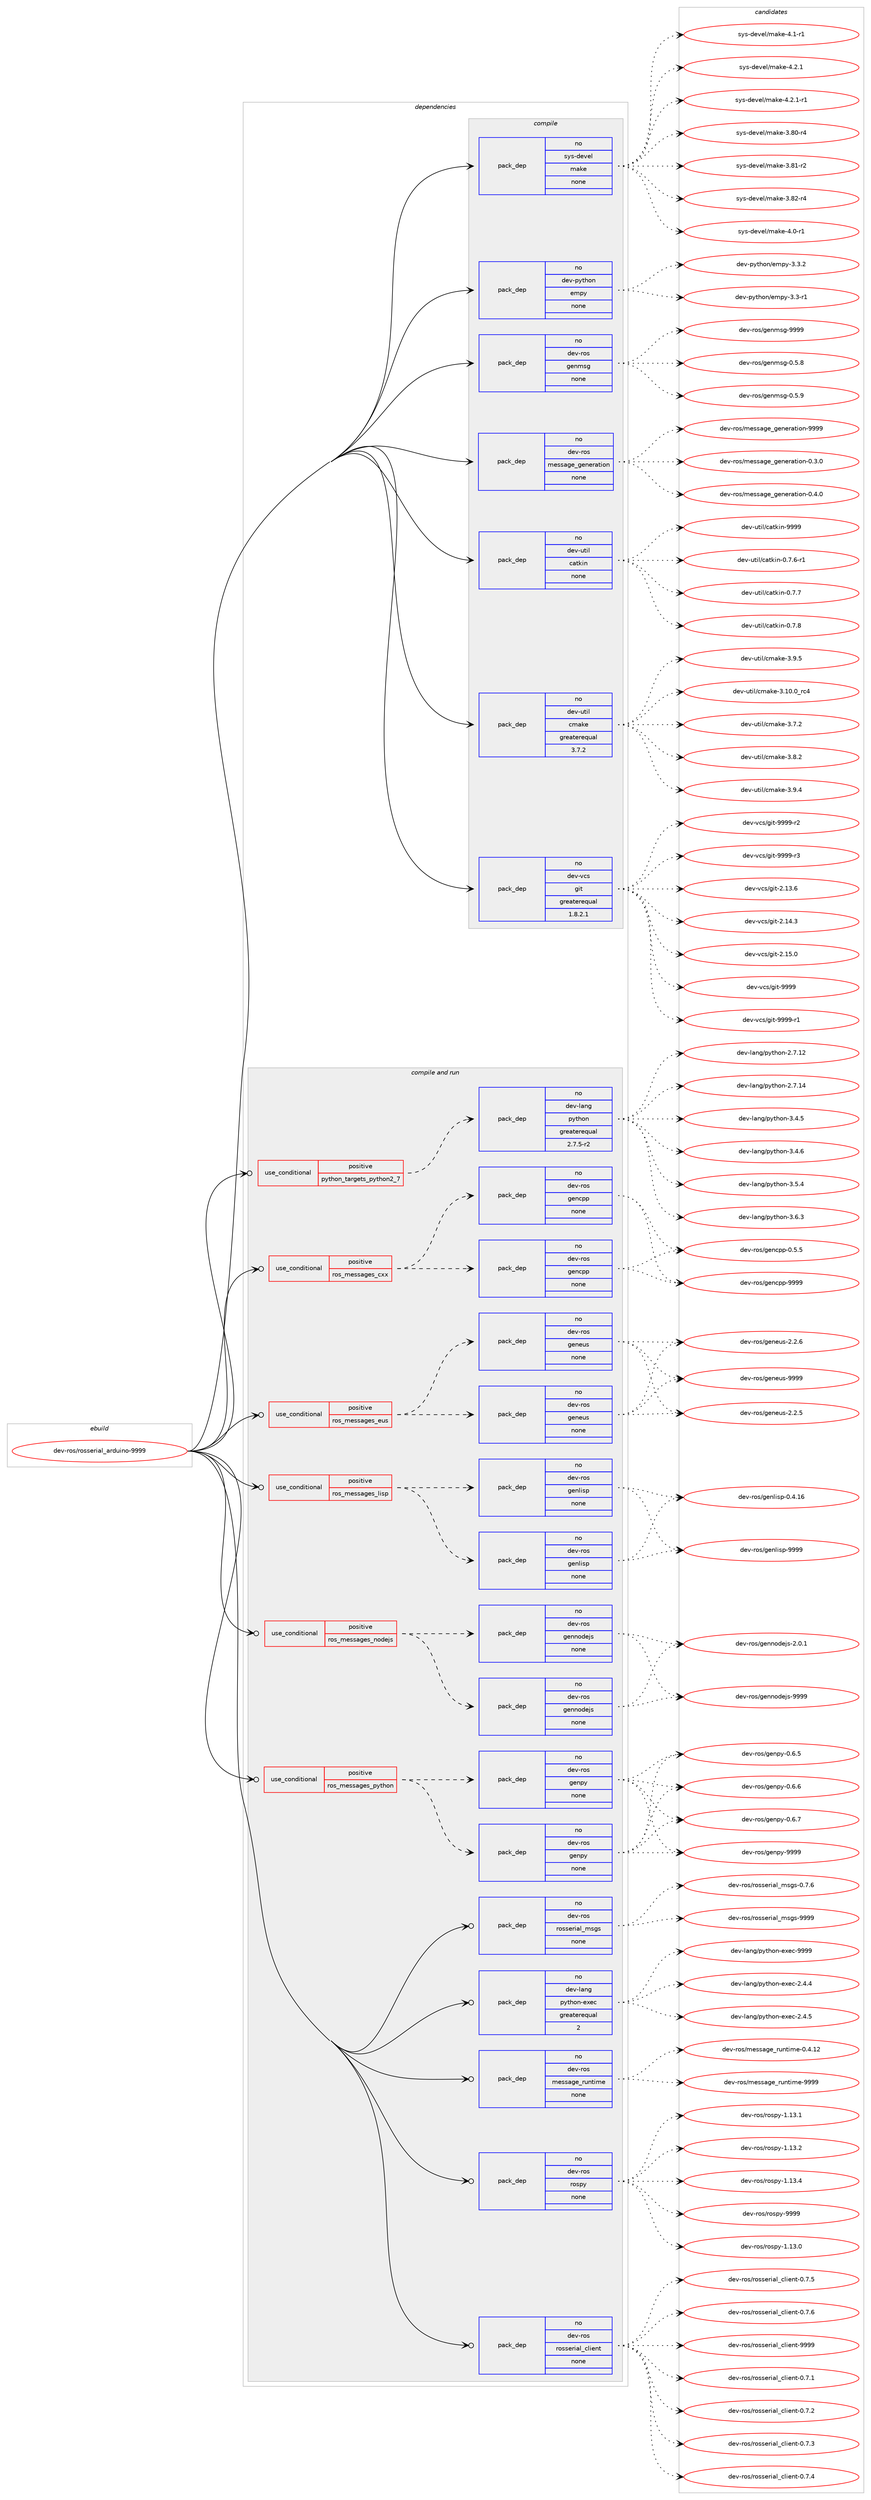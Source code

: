 digraph prolog {

# *************
# Graph options
# *************

newrank=true;
concentrate=true;
compound=true;
graph [rankdir=LR,fontname=Helvetica,fontsize=10,ranksep=1.5];#, ranksep=2.5, nodesep=0.2];
edge  [arrowhead=vee];
node  [fontname=Helvetica,fontsize=10];

# **********
# The ebuild
# **********

subgraph cluster_leftcol {
color=gray;
rank=same;
label=<<i>ebuild</i>>;
id [label="dev-ros/rosserial_arduino-9999", color=red, width=4, href="../dev-ros/rosserial_arduino-9999.svg"];
}

# ****************
# The dependencies
# ****************

subgraph cluster_midcol {
color=gray;
label=<<i>dependencies</i>>;
subgraph cluster_compile {
fillcolor="#eeeeee";
style=filled;
label=<<i>compile</i>>;
subgraph pack160225 {
dependency211068 [label=<<TABLE BORDER="0" CELLBORDER="1" CELLSPACING="0" CELLPADDING="4" WIDTH="220"><TR><TD ROWSPAN="6" CELLPADDING="30">pack_dep</TD></TR><TR><TD WIDTH="110">no</TD></TR><TR><TD>dev-python</TD></TR><TR><TD>empy</TD></TR><TR><TD>none</TD></TR><TR><TD></TD></TR></TABLE>>, shape=none, color=blue];
}
id:e -> dependency211068:w [weight=20,style="solid",arrowhead="vee"];
subgraph pack160226 {
dependency211069 [label=<<TABLE BORDER="0" CELLBORDER="1" CELLSPACING="0" CELLPADDING="4" WIDTH="220"><TR><TD ROWSPAN="6" CELLPADDING="30">pack_dep</TD></TR><TR><TD WIDTH="110">no</TD></TR><TR><TD>dev-ros</TD></TR><TR><TD>genmsg</TD></TR><TR><TD>none</TD></TR><TR><TD></TD></TR></TABLE>>, shape=none, color=blue];
}
id:e -> dependency211069:w [weight=20,style="solid",arrowhead="vee"];
subgraph pack160227 {
dependency211070 [label=<<TABLE BORDER="0" CELLBORDER="1" CELLSPACING="0" CELLPADDING="4" WIDTH="220"><TR><TD ROWSPAN="6" CELLPADDING="30">pack_dep</TD></TR><TR><TD WIDTH="110">no</TD></TR><TR><TD>dev-ros</TD></TR><TR><TD>message_generation</TD></TR><TR><TD>none</TD></TR><TR><TD></TD></TR></TABLE>>, shape=none, color=blue];
}
id:e -> dependency211070:w [weight=20,style="solid",arrowhead="vee"];
subgraph pack160228 {
dependency211071 [label=<<TABLE BORDER="0" CELLBORDER="1" CELLSPACING="0" CELLPADDING="4" WIDTH="220"><TR><TD ROWSPAN="6" CELLPADDING="30">pack_dep</TD></TR><TR><TD WIDTH="110">no</TD></TR><TR><TD>dev-util</TD></TR><TR><TD>catkin</TD></TR><TR><TD>none</TD></TR><TR><TD></TD></TR></TABLE>>, shape=none, color=blue];
}
id:e -> dependency211071:w [weight=20,style="solid",arrowhead="vee"];
subgraph pack160229 {
dependency211072 [label=<<TABLE BORDER="0" CELLBORDER="1" CELLSPACING="0" CELLPADDING="4" WIDTH="220"><TR><TD ROWSPAN="6" CELLPADDING="30">pack_dep</TD></TR><TR><TD WIDTH="110">no</TD></TR><TR><TD>dev-util</TD></TR><TR><TD>cmake</TD></TR><TR><TD>greaterequal</TD></TR><TR><TD>3.7.2</TD></TR></TABLE>>, shape=none, color=blue];
}
id:e -> dependency211072:w [weight=20,style="solid",arrowhead="vee"];
subgraph pack160230 {
dependency211073 [label=<<TABLE BORDER="0" CELLBORDER="1" CELLSPACING="0" CELLPADDING="4" WIDTH="220"><TR><TD ROWSPAN="6" CELLPADDING="30">pack_dep</TD></TR><TR><TD WIDTH="110">no</TD></TR><TR><TD>dev-vcs</TD></TR><TR><TD>git</TD></TR><TR><TD>greaterequal</TD></TR><TR><TD>1.8.2.1</TD></TR></TABLE>>, shape=none, color=blue];
}
id:e -> dependency211073:w [weight=20,style="solid",arrowhead="vee"];
subgraph pack160231 {
dependency211074 [label=<<TABLE BORDER="0" CELLBORDER="1" CELLSPACING="0" CELLPADDING="4" WIDTH="220"><TR><TD ROWSPAN="6" CELLPADDING="30">pack_dep</TD></TR><TR><TD WIDTH="110">no</TD></TR><TR><TD>sys-devel</TD></TR><TR><TD>make</TD></TR><TR><TD>none</TD></TR><TR><TD></TD></TR></TABLE>>, shape=none, color=blue];
}
id:e -> dependency211074:w [weight=20,style="solid",arrowhead="vee"];
}
subgraph cluster_compileandrun {
fillcolor="#eeeeee";
style=filled;
label=<<i>compile and run</i>>;
subgraph cond46856 {
dependency211075 [label=<<TABLE BORDER="0" CELLBORDER="1" CELLSPACING="0" CELLPADDING="4"><TR><TD ROWSPAN="3" CELLPADDING="10">use_conditional</TD></TR><TR><TD>positive</TD></TR><TR><TD>python_targets_python2_7</TD></TR></TABLE>>, shape=none, color=red];
subgraph pack160232 {
dependency211076 [label=<<TABLE BORDER="0" CELLBORDER="1" CELLSPACING="0" CELLPADDING="4" WIDTH="220"><TR><TD ROWSPAN="6" CELLPADDING="30">pack_dep</TD></TR><TR><TD WIDTH="110">no</TD></TR><TR><TD>dev-lang</TD></TR><TR><TD>python</TD></TR><TR><TD>greaterequal</TD></TR><TR><TD>2.7.5-r2</TD></TR></TABLE>>, shape=none, color=blue];
}
dependency211075:e -> dependency211076:w [weight=20,style="dashed",arrowhead="vee"];
}
id:e -> dependency211075:w [weight=20,style="solid",arrowhead="odotvee"];
subgraph cond46857 {
dependency211077 [label=<<TABLE BORDER="0" CELLBORDER="1" CELLSPACING="0" CELLPADDING="4"><TR><TD ROWSPAN="3" CELLPADDING="10">use_conditional</TD></TR><TR><TD>positive</TD></TR><TR><TD>ros_messages_cxx</TD></TR></TABLE>>, shape=none, color=red];
subgraph pack160233 {
dependency211078 [label=<<TABLE BORDER="0" CELLBORDER="1" CELLSPACING="0" CELLPADDING="4" WIDTH="220"><TR><TD ROWSPAN="6" CELLPADDING="30">pack_dep</TD></TR><TR><TD WIDTH="110">no</TD></TR><TR><TD>dev-ros</TD></TR><TR><TD>gencpp</TD></TR><TR><TD>none</TD></TR><TR><TD></TD></TR></TABLE>>, shape=none, color=blue];
}
dependency211077:e -> dependency211078:w [weight=20,style="dashed",arrowhead="vee"];
subgraph pack160234 {
dependency211079 [label=<<TABLE BORDER="0" CELLBORDER="1" CELLSPACING="0" CELLPADDING="4" WIDTH="220"><TR><TD ROWSPAN="6" CELLPADDING="30">pack_dep</TD></TR><TR><TD WIDTH="110">no</TD></TR><TR><TD>dev-ros</TD></TR><TR><TD>gencpp</TD></TR><TR><TD>none</TD></TR><TR><TD></TD></TR></TABLE>>, shape=none, color=blue];
}
dependency211077:e -> dependency211079:w [weight=20,style="dashed",arrowhead="vee"];
}
id:e -> dependency211077:w [weight=20,style="solid",arrowhead="odotvee"];
subgraph cond46858 {
dependency211080 [label=<<TABLE BORDER="0" CELLBORDER="1" CELLSPACING="0" CELLPADDING="4"><TR><TD ROWSPAN="3" CELLPADDING="10">use_conditional</TD></TR><TR><TD>positive</TD></TR><TR><TD>ros_messages_eus</TD></TR></TABLE>>, shape=none, color=red];
subgraph pack160235 {
dependency211081 [label=<<TABLE BORDER="0" CELLBORDER="1" CELLSPACING="0" CELLPADDING="4" WIDTH="220"><TR><TD ROWSPAN="6" CELLPADDING="30">pack_dep</TD></TR><TR><TD WIDTH="110">no</TD></TR><TR><TD>dev-ros</TD></TR><TR><TD>geneus</TD></TR><TR><TD>none</TD></TR><TR><TD></TD></TR></TABLE>>, shape=none, color=blue];
}
dependency211080:e -> dependency211081:w [weight=20,style="dashed",arrowhead="vee"];
subgraph pack160236 {
dependency211082 [label=<<TABLE BORDER="0" CELLBORDER="1" CELLSPACING="0" CELLPADDING="4" WIDTH="220"><TR><TD ROWSPAN="6" CELLPADDING="30">pack_dep</TD></TR><TR><TD WIDTH="110">no</TD></TR><TR><TD>dev-ros</TD></TR><TR><TD>geneus</TD></TR><TR><TD>none</TD></TR><TR><TD></TD></TR></TABLE>>, shape=none, color=blue];
}
dependency211080:e -> dependency211082:w [weight=20,style="dashed",arrowhead="vee"];
}
id:e -> dependency211080:w [weight=20,style="solid",arrowhead="odotvee"];
subgraph cond46859 {
dependency211083 [label=<<TABLE BORDER="0" CELLBORDER="1" CELLSPACING="0" CELLPADDING="4"><TR><TD ROWSPAN="3" CELLPADDING="10">use_conditional</TD></TR><TR><TD>positive</TD></TR><TR><TD>ros_messages_lisp</TD></TR></TABLE>>, shape=none, color=red];
subgraph pack160237 {
dependency211084 [label=<<TABLE BORDER="0" CELLBORDER="1" CELLSPACING="0" CELLPADDING="4" WIDTH="220"><TR><TD ROWSPAN="6" CELLPADDING="30">pack_dep</TD></TR><TR><TD WIDTH="110">no</TD></TR><TR><TD>dev-ros</TD></TR><TR><TD>genlisp</TD></TR><TR><TD>none</TD></TR><TR><TD></TD></TR></TABLE>>, shape=none, color=blue];
}
dependency211083:e -> dependency211084:w [weight=20,style="dashed",arrowhead="vee"];
subgraph pack160238 {
dependency211085 [label=<<TABLE BORDER="0" CELLBORDER="1" CELLSPACING="0" CELLPADDING="4" WIDTH="220"><TR><TD ROWSPAN="6" CELLPADDING="30">pack_dep</TD></TR><TR><TD WIDTH="110">no</TD></TR><TR><TD>dev-ros</TD></TR><TR><TD>genlisp</TD></TR><TR><TD>none</TD></TR><TR><TD></TD></TR></TABLE>>, shape=none, color=blue];
}
dependency211083:e -> dependency211085:w [weight=20,style="dashed",arrowhead="vee"];
}
id:e -> dependency211083:w [weight=20,style="solid",arrowhead="odotvee"];
subgraph cond46860 {
dependency211086 [label=<<TABLE BORDER="0" CELLBORDER="1" CELLSPACING="0" CELLPADDING="4"><TR><TD ROWSPAN="3" CELLPADDING="10">use_conditional</TD></TR><TR><TD>positive</TD></TR><TR><TD>ros_messages_nodejs</TD></TR></TABLE>>, shape=none, color=red];
subgraph pack160239 {
dependency211087 [label=<<TABLE BORDER="0" CELLBORDER="1" CELLSPACING="0" CELLPADDING="4" WIDTH="220"><TR><TD ROWSPAN="6" CELLPADDING="30">pack_dep</TD></TR><TR><TD WIDTH="110">no</TD></TR><TR><TD>dev-ros</TD></TR><TR><TD>gennodejs</TD></TR><TR><TD>none</TD></TR><TR><TD></TD></TR></TABLE>>, shape=none, color=blue];
}
dependency211086:e -> dependency211087:w [weight=20,style="dashed",arrowhead="vee"];
subgraph pack160240 {
dependency211088 [label=<<TABLE BORDER="0" CELLBORDER="1" CELLSPACING="0" CELLPADDING="4" WIDTH="220"><TR><TD ROWSPAN="6" CELLPADDING="30">pack_dep</TD></TR><TR><TD WIDTH="110">no</TD></TR><TR><TD>dev-ros</TD></TR><TR><TD>gennodejs</TD></TR><TR><TD>none</TD></TR><TR><TD></TD></TR></TABLE>>, shape=none, color=blue];
}
dependency211086:e -> dependency211088:w [weight=20,style="dashed",arrowhead="vee"];
}
id:e -> dependency211086:w [weight=20,style="solid",arrowhead="odotvee"];
subgraph cond46861 {
dependency211089 [label=<<TABLE BORDER="0" CELLBORDER="1" CELLSPACING="0" CELLPADDING="4"><TR><TD ROWSPAN="3" CELLPADDING="10">use_conditional</TD></TR><TR><TD>positive</TD></TR><TR><TD>ros_messages_python</TD></TR></TABLE>>, shape=none, color=red];
subgraph pack160241 {
dependency211090 [label=<<TABLE BORDER="0" CELLBORDER="1" CELLSPACING="0" CELLPADDING="4" WIDTH="220"><TR><TD ROWSPAN="6" CELLPADDING="30">pack_dep</TD></TR><TR><TD WIDTH="110">no</TD></TR><TR><TD>dev-ros</TD></TR><TR><TD>genpy</TD></TR><TR><TD>none</TD></TR><TR><TD></TD></TR></TABLE>>, shape=none, color=blue];
}
dependency211089:e -> dependency211090:w [weight=20,style="dashed",arrowhead="vee"];
subgraph pack160242 {
dependency211091 [label=<<TABLE BORDER="0" CELLBORDER="1" CELLSPACING="0" CELLPADDING="4" WIDTH="220"><TR><TD ROWSPAN="6" CELLPADDING="30">pack_dep</TD></TR><TR><TD WIDTH="110">no</TD></TR><TR><TD>dev-ros</TD></TR><TR><TD>genpy</TD></TR><TR><TD>none</TD></TR><TR><TD></TD></TR></TABLE>>, shape=none, color=blue];
}
dependency211089:e -> dependency211091:w [weight=20,style="dashed",arrowhead="vee"];
}
id:e -> dependency211089:w [weight=20,style="solid",arrowhead="odotvee"];
subgraph pack160243 {
dependency211092 [label=<<TABLE BORDER="0" CELLBORDER="1" CELLSPACING="0" CELLPADDING="4" WIDTH="220"><TR><TD ROWSPAN="6" CELLPADDING="30">pack_dep</TD></TR><TR><TD WIDTH="110">no</TD></TR><TR><TD>dev-lang</TD></TR><TR><TD>python-exec</TD></TR><TR><TD>greaterequal</TD></TR><TR><TD>2</TD></TR></TABLE>>, shape=none, color=blue];
}
id:e -> dependency211092:w [weight=20,style="solid",arrowhead="odotvee"];
subgraph pack160244 {
dependency211093 [label=<<TABLE BORDER="0" CELLBORDER="1" CELLSPACING="0" CELLPADDING="4" WIDTH="220"><TR><TD ROWSPAN="6" CELLPADDING="30">pack_dep</TD></TR><TR><TD WIDTH="110">no</TD></TR><TR><TD>dev-ros</TD></TR><TR><TD>message_runtime</TD></TR><TR><TD>none</TD></TR><TR><TD></TD></TR></TABLE>>, shape=none, color=blue];
}
id:e -> dependency211093:w [weight=20,style="solid",arrowhead="odotvee"];
subgraph pack160245 {
dependency211094 [label=<<TABLE BORDER="0" CELLBORDER="1" CELLSPACING="0" CELLPADDING="4" WIDTH="220"><TR><TD ROWSPAN="6" CELLPADDING="30">pack_dep</TD></TR><TR><TD WIDTH="110">no</TD></TR><TR><TD>dev-ros</TD></TR><TR><TD>rospy</TD></TR><TR><TD>none</TD></TR><TR><TD></TD></TR></TABLE>>, shape=none, color=blue];
}
id:e -> dependency211094:w [weight=20,style="solid",arrowhead="odotvee"];
subgraph pack160246 {
dependency211095 [label=<<TABLE BORDER="0" CELLBORDER="1" CELLSPACING="0" CELLPADDING="4" WIDTH="220"><TR><TD ROWSPAN="6" CELLPADDING="30">pack_dep</TD></TR><TR><TD WIDTH="110">no</TD></TR><TR><TD>dev-ros</TD></TR><TR><TD>rosserial_client</TD></TR><TR><TD>none</TD></TR><TR><TD></TD></TR></TABLE>>, shape=none, color=blue];
}
id:e -> dependency211095:w [weight=20,style="solid",arrowhead="odotvee"];
subgraph pack160247 {
dependency211096 [label=<<TABLE BORDER="0" CELLBORDER="1" CELLSPACING="0" CELLPADDING="4" WIDTH="220"><TR><TD ROWSPAN="6" CELLPADDING="30">pack_dep</TD></TR><TR><TD WIDTH="110">no</TD></TR><TR><TD>dev-ros</TD></TR><TR><TD>rosserial_msgs</TD></TR><TR><TD>none</TD></TR><TR><TD></TD></TR></TABLE>>, shape=none, color=blue];
}
id:e -> dependency211096:w [weight=20,style="solid",arrowhead="odotvee"];
}
subgraph cluster_run {
fillcolor="#eeeeee";
style=filled;
label=<<i>run</i>>;
}
}

# **************
# The candidates
# **************

subgraph cluster_choices {
rank=same;
color=gray;
label=<<i>candidates</i>>;

subgraph choice160225 {
color=black;
nodesep=1;
choice1001011184511212111610411111047101109112121455146514511449 [label="dev-python/empy-3.3-r1", color=red, width=4,href="../dev-python/empy-3.3-r1.svg"];
choice1001011184511212111610411111047101109112121455146514650 [label="dev-python/empy-3.3.2", color=red, width=4,href="../dev-python/empy-3.3.2.svg"];
dependency211068:e -> choice1001011184511212111610411111047101109112121455146514511449:w [style=dotted,weight="100"];
dependency211068:e -> choice1001011184511212111610411111047101109112121455146514650:w [style=dotted,weight="100"];
}
subgraph choice160226 {
color=black;
nodesep=1;
choice1001011184511411111547103101110109115103454846534656 [label="dev-ros/genmsg-0.5.8", color=red, width=4,href="../dev-ros/genmsg-0.5.8.svg"];
choice1001011184511411111547103101110109115103454846534657 [label="dev-ros/genmsg-0.5.9", color=red, width=4,href="../dev-ros/genmsg-0.5.9.svg"];
choice10010111845114111115471031011101091151034557575757 [label="dev-ros/genmsg-9999", color=red, width=4,href="../dev-ros/genmsg-9999.svg"];
dependency211069:e -> choice1001011184511411111547103101110109115103454846534656:w [style=dotted,weight="100"];
dependency211069:e -> choice1001011184511411111547103101110109115103454846534657:w [style=dotted,weight="100"];
dependency211069:e -> choice10010111845114111115471031011101091151034557575757:w [style=dotted,weight="100"];
}
subgraph choice160227 {
color=black;
nodesep=1;
choice1001011184511411111547109101115115971031019510310111010111497116105111110454846514648 [label="dev-ros/message_generation-0.3.0", color=red, width=4,href="../dev-ros/message_generation-0.3.0.svg"];
choice1001011184511411111547109101115115971031019510310111010111497116105111110454846524648 [label="dev-ros/message_generation-0.4.0", color=red, width=4,href="../dev-ros/message_generation-0.4.0.svg"];
choice10010111845114111115471091011151159710310195103101110101114971161051111104557575757 [label="dev-ros/message_generation-9999", color=red, width=4,href="../dev-ros/message_generation-9999.svg"];
dependency211070:e -> choice1001011184511411111547109101115115971031019510310111010111497116105111110454846514648:w [style=dotted,weight="100"];
dependency211070:e -> choice1001011184511411111547109101115115971031019510310111010111497116105111110454846524648:w [style=dotted,weight="100"];
dependency211070:e -> choice10010111845114111115471091011151159710310195103101110101114971161051111104557575757:w [style=dotted,weight="100"];
}
subgraph choice160228 {
color=black;
nodesep=1;
choice100101118451171161051084799971161071051104548465546544511449 [label="dev-util/catkin-0.7.6-r1", color=red, width=4,href="../dev-util/catkin-0.7.6-r1.svg"];
choice10010111845117116105108479997116107105110454846554655 [label="dev-util/catkin-0.7.7", color=red, width=4,href="../dev-util/catkin-0.7.7.svg"];
choice10010111845117116105108479997116107105110454846554656 [label="dev-util/catkin-0.7.8", color=red, width=4,href="../dev-util/catkin-0.7.8.svg"];
choice100101118451171161051084799971161071051104557575757 [label="dev-util/catkin-9999", color=red, width=4,href="../dev-util/catkin-9999.svg"];
dependency211071:e -> choice100101118451171161051084799971161071051104548465546544511449:w [style=dotted,weight="100"];
dependency211071:e -> choice10010111845117116105108479997116107105110454846554655:w [style=dotted,weight="100"];
dependency211071:e -> choice10010111845117116105108479997116107105110454846554656:w [style=dotted,weight="100"];
dependency211071:e -> choice100101118451171161051084799971161071051104557575757:w [style=dotted,weight="100"];
}
subgraph choice160229 {
color=black;
nodesep=1;
choice1001011184511711610510847991099710710145514649484648951149952 [label="dev-util/cmake-3.10.0_rc4", color=red, width=4,href="../dev-util/cmake-3.10.0_rc4.svg"];
choice10010111845117116105108479910997107101455146554650 [label="dev-util/cmake-3.7.2", color=red, width=4,href="../dev-util/cmake-3.7.2.svg"];
choice10010111845117116105108479910997107101455146564650 [label="dev-util/cmake-3.8.2", color=red, width=4,href="../dev-util/cmake-3.8.2.svg"];
choice10010111845117116105108479910997107101455146574652 [label="dev-util/cmake-3.9.4", color=red, width=4,href="../dev-util/cmake-3.9.4.svg"];
choice10010111845117116105108479910997107101455146574653 [label="dev-util/cmake-3.9.5", color=red, width=4,href="../dev-util/cmake-3.9.5.svg"];
dependency211072:e -> choice1001011184511711610510847991099710710145514649484648951149952:w [style=dotted,weight="100"];
dependency211072:e -> choice10010111845117116105108479910997107101455146554650:w [style=dotted,weight="100"];
dependency211072:e -> choice10010111845117116105108479910997107101455146564650:w [style=dotted,weight="100"];
dependency211072:e -> choice10010111845117116105108479910997107101455146574652:w [style=dotted,weight="100"];
dependency211072:e -> choice10010111845117116105108479910997107101455146574653:w [style=dotted,weight="100"];
}
subgraph choice160230 {
color=black;
nodesep=1;
choice10010111845118991154710310511645504649514654 [label="dev-vcs/git-2.13.6", color=red, width=4,href="../dev-vcs/git-2.13.6.svg"];
choice10010111845118991154710310511645504649524651 [label="dev-vcs/git-2.14.3", color=red, width=4,href="../dev-vcs/git-2.14.3.svg"];
choice10010111845118991154710310511645504649534648 [label="dev-vcs/git-2.15.0", color=red, width=4,href="../dev-vcs/git-2.15.0.svg"];
choice1001011184511899115471031051164557575757 [label="dev-vcs/git-9999", color=red, width=4,href="../dev-vcs/git-9999.svg"];
choice10010111845118991154710310511645575757574511449 [label="dev-vcs/git-9999-r1", color=red, width=4,href="../dev-vcs/git-9999-r1.svg"];
choice10010111845118991154710310511645575757574511450 [label="dev-vcs/git-9999-r2", color=red, width=4,href="../dev-vcs/git-9999-r2.svg"];
choice10010111845118991154710310511645575757574511451 [label="dev-vcs/git-9999-r3", color=red, width=4,href="../dev-vcs/git-9999-r3.svg"];
dependency211073:e -> choice10010111845118991154710310511645504649514654:w [style=dotted,weight="100"];
dependency211073:e -> choice10010111845118991154710310511645504649524651:w [style=dotted,weight="100"];
dependency211073:e -> choice10010111845118991154710310511645504649534648:w [style=dotted,weight="100"];
dependency211073:e -> choice1001011184511899115471031051164557575757:w [style=dotted,weight="100"];
dependency211073:e -> choice10010111845118991154710310511645575757574511449:w [style=dotted,weight="100"];
dependency211073:e -> choice10010111845118991154710310511645575757574511450:w [style=dotted,weight="100"];
dependency211073:e -> choice10010111845118991154710310511645575757574511451:w [style=dotted,weight="100"];
}
subgraph choice160231 {
color=black;
nodesep=1;
choice11512111545100101118101108471099710710145514656484511452 [label="sys-devel/make-3.80-r4", color=red, width=4,href="../sys-devel/make-3.80-r4.svg"];
choice11512111545100101118101108471099710710145514656494511450 [label="sys-devel/make-3.81-r2", color=red, width=4,href="../sys-devel/make-3.81-r2.svg"];
choice11512111545100101118101108471099710710145514656504511452 [label="sys-devel/make-3.82-r4", color=red, width=4,href="../sys-devel/make-3.82-r4.svg"];
choice115121115451001011181011084710997107101455246484511449 [label="sys-devel/make-4.0-r1", color=red, width=4,href="../sys-devel/make-4.0-r1.svg"];
choice115121115451001011181011084710997107101455246494511449 [label="sys-devel/make-4.1-r1", color=red, width=4,href="../sys-devel/make-4.1-r1.svg"];
choice115121115451001011181011084710997107101455246504649 [label="sys-devel/make-4.2.1", color=red, width=4,href="../sys-devel/make-4.2.1.svg"];
choice1151211154510010111810110847109971071014552465046494511449 [label="sys-devel/make-4.2.1-r1", color=red, width=4,href="../sys-devel/make-4.2.1-r1.svg"];
dependency211074:e -> choice11512111545100101118101108471099710710145514656484511452:w [style=dotted,weight="100"];
dependency211074:e -> choice11512111545100101118101108471099710710145514656494511450:w [style=dotted,weight="100"];
dependency211074:e -> choice11512111545100101118101108471099710710145514656504511452:w [style=dotted,weight="100"];
dependency211074:e -> choice115121115451001011181011084710997107101455246484511449:w [style=dotted,weight="100"];
dependency211074:e -> choice115121115451001011181011084710997107101455246494511449:w [style=dotted,weight="100"];
dependency211074:e -> choice115121115451001011181011084710997107101455246504649:w [style=dotted,weight="100"];
dependency211074:e -> choice1151211154510010111810110847109971071014552465046494511449:w [style=dotted,weight="100"];
}
subgraph choice160232 {
color=black;
nodesep=1;
choice10010111845108971101034711212111610411111045504655464950 [label="dev-lang/python-2.7.12", color=red, width=4,href="../dev-lang/python-2.7.12.svg"];
choice10010111845108971101034711212111610411111045504655464952 [label="dev-lang/python-2.7.14", color=red, width=4,href="../dev-lang/python-2.7.14.svg"];
choice100101118451089711010347112121116104111110455146524653 [label="dev-lang/python-3.4.5", color=red, width=4,href="../dev-lang/python-3.4.5.svg"];
choice100101118451089711010347112121116104111110455146524654 [label="dev-lang/python-3.4.6", color=red, width=4,href="../dev-lang/python-3.4.6.svg"];
choice100101118451089711010347112121116104111110455146534652 [label="dev-lang/python-3.5.4", color=red, width=4,href="../dev-lang/python-3.5.4.svg"];
choice100101118451089711010347112121116104111110455146544651 [label="dev-lang/python-3.6.3", color=red, width=4,href="../dev-lang/python-3.6.3.svg"];
dependency211076:e -> choice10010111845108971101034711212111610411111045504655464950:w [style=dotted,weight="100"];
dependency211076:e -> choice10010111845108971101034711212111610411111045504655464952:w [style=dotted,weight="100"];
dependency211076:e -> choice100101118451089711010347112121116104111110455146524653:w [style=dotted,weight="100"];
dependency211076:e -> choice100101118451089711010347112121116104111110455146524654:w [style=dotted,weight="100"];
dependency211076:e -> choice100101118451089711010347112121116104111110455146534652:w [style=dotted,weight="100"];
dependency211076:e -> choice100101118451089711010347112121116104111110455146544651:w [style=dotted,weight="100"];
}
subgraph choice160233 {
color=black;
nodesep=1;
choice100101118451141111154710310111099112112454846534653 [label="dev-ros/gencpp-0.5.5", color=red, width=4,href="../dev-ros/gencpp-0.5.5.svg"];
choice1001011184511411111547103101110991121124557575757 [label="dev-ros/gencpp-9999", color=red, width=4,href="../dev-ros/gencpp-9999.svg"];
dependency211078:e -> choice100101118451141111154710310111099112112454846534653:w [style=dotted,weight="100"];
dependency211078:e -> choice1001011184511411111547103101110991121124557575757:w [style=dotted,weight="100"];
}
subgraph choice160234 {
color=black;
nodesep=1;
choice100101118451141111154710310111099112112454846534653 [label="dev-ros/gencpp-0.5.5", color=red, width=4,href="../dev-ros/gencpp-0.5.5.svg"];
choice1001011184511411111547103101110991121124557575757 [label="dev-ros/gencpp-9999", color=red, width=4,href="../dev-ros/gencpp-9999.svg"];
dependency211079:e -> choice100101118451141111154710310111099112112454846534653:w [style=dotted,weight="100"];
dependency211079:e -> choice1001011184511411111547103101110991121124557575757:w [style=dotted,weight="100"];
}
subgraph choice160235 {
color=black;
nodesep=1;
choice1001011184511411111547103101110101117115455046504653 [label="dev-ros/geneus-2.2.5", color=red, width=4,href="../dev-ros/geneus-2.2.5.svg"];
choice1001011184511411111547103101110101117115455046504654 [label="dev-ros/geneus-2.2.6", color=red, width=4,href="../dev-ros/geneus-2.2.6.svg"];
choice10010111845114111115471031011101011171154557575757 [label="dev-ros/geneus-9999", color=red, width=4,href="../dev-ros/geneus-9999.svg"];
dependency211081:e -> choice1001011184511411111547103101110101117115455046504653:w [style=dotted,weight="100"];
dependency211081:e -> choice1001011184511411111547103101110101117115455046504654:w [style=dotted,weight="100"];
dependency211081:e -> choice10010111845114111115471031011101011171154557575757:w [style=dotted,weight="100"];
}
subgraph choice160236 {
color=black;
nodesep=1;
choice1001011184511411111547103101110101117115455046504653 [label="dev-ros/geneus-2.2.5", color=red, width=4,href="../dev-ros/geneus-2.2.5.svg"];
choice1001011184511411111547103101110101117115455046504654 [label="dev-ros/geneus-2.2.6", color=red, width=4,href="../dev-ros/geneus-2.2.6.svg"];
choice10010111845114111115471031011101011171154557575757 [label="dev-ros/geneus-9999", color=red, width=4,href="../dev-ros/geneus-9999.svg"];
dependency211082:e -> choice1001011184511411111547103101110101117115455046504653:w [style=dotted,weight="100"];
dependency211082:e -> choice1001011184511411111547103101110101117115455046504654:w [style=dotted,weight="100"];
dependency211082:e -> choice10010111845114111115471031011101011171154557575757:w [style=dotted,weight="100"];
}
subgraph choice160237 {
color=black;
nodesep=1;
choice100101118451141111154710310111010810511511245484652464954 [label="dev-ros/genlisp-0.4.16", color=red, width=4,href="../dev-ros/genlisp-0.4.16.svg"];
choice10010111845114111115471031011101081051151124557575757 [label="dev-ros/genlisp-9999", color=red, width=4,href="../dev-ros/genlisp-9999.svg"];
dependency211084:e -> choice100101118451141111154710310111010810511511245484652464954:w [style=dotted,weight="100"];
dependency211084:e -> choice10010111845114111115471031011101081051151124557575757:w [style=dotted,weight="100"];
}
subgraph choice160238 {
color=black;
nodesep=1;
choice100101118451141111154710310111010810511511245484652464954 [label="dev-ros/genlisp-0.4.16", color=red, width=4,href="../dev-ros/genlisp-0.4.16.svg"];
choice10010111845114111115471031011101081051151124557575757 [label="dev-ros/genlisp-9999", color=red, width=4,href="../dev-ros/genlisp-9999.svg"];
dependency211085:e -> choice100101118451141111154710310111010810511511245484652464954:w [style=dotted,weight="100"];
dependency211085:e -> choice10010111845114111115471031011101081051151124557575757:w [style=dotted,weight="100"];
}
subgraph choice160239 {
color=black;
nodesep=1;
choice1001011184511411111547103101110110111100101106115455046484649 [label="dev-ros/gennodejs-2.0.1", color=red, width=4,href="../dev-ros/gennodejs-2.0.1.svg"];
choice10010111845114111115471031011101101111001011061154557575757 [label="dev-ros/gennodejs-9999", color=red, width=4,href="../dev-ros/gennodejs-9999.svg"];
dependency211087:e -> choice1001011184511411111547103101110110111100101106115455046484649:w [style=dotted,weight="100"];
dependency211087:e -> choice10010111845114111115471031011101101111001011061154557575757:w [style=dotted,weight="100"];
}
subgraph choice160240 {
color=black;
nodesep=1;
choice1001011184511411111547103101110110111100101106115455046484649 [label="dev-ros/gennodejs-2.0.1", color=red, width=4,href="../dev-ros/gennodejs-2.0.1.svg"];
choice10010111845114111115471031011101101111001011061154557575757 [label="dev-ros/gennodejs-9999", color=red, width=4,href="../dev-ros/gennodejs-9999.svg"];
dependency211088:e -> choice1001011184511411111547103101110110111100101106115455046484649:w [style=dotted,weight="100"];
dependency211088:e -> choice10010111845114111115471031011101101111001011061154557575757:w [style=dotted,weight="100"];
}
subgraph choice160241 {
color=black;
nodesep=1;
choice1001011184511411111547103101110112121454846544653 [label="dev-ros/genpy-0.6.5", color=red, width=4,href="../dev-ros/genpy-0.6.5.svg"];
choice1001011184511411111547103101110112121454846544654 [label="dev-ros/genpy-0.6.6", color=red, width=4,href="../dev-ros/genpy-0.6.6.svg"];
choice1001011184511411111547103101110112121454846544655 [label="dev-ros/genpy-0.6.7", color=red, width=4,href="../dev-ros/genpy-0.6.7.svg"];
choice10010111845114111115471031011101121214557575757 [label="dev-ros/genpy-9999", color=red, width=4,href="../dev-ros/genpy-9999.svg"];
dependency211090:e -> choice1001011184511411111547103101110112121454846544653:w [style=dotted,weight="100"];
dependency211090:e -> choice1001011184511411111547103101110112121454846544654:w [style=dotted,weight="100"];
dependency211090:e -> choice1001011184511411111547103101110112121454846544655:w [style=dotted,weight="100"];
dependency211090:e -> choice10010111845114111115471031011101121214557575757:w [style=dotted,weight="100"];
}
subgraph choice160242 {
color=black;
nodesep=1;
choice1001011184511411111547103101110112121454846544653 [label="dev-ros/genpy-0.6.5", color=red, width=4,href="../dev-ros/genpy-0.6.5.svg"];
choice1001011184511411111547103101110112121454846544654 [label="dev-ros/genpy-0.6.6", color=red, width=4,href="../dev-ros/genpy-0.6.6.svg"];
choice1001011184511411111547103101110112121454846544655 [label="dev-ros/genpy-0.6.7", color=red, width=4,href="../dev-ros/genpy-0.6.7.svg"];
choice10010111845114111115471031011101121214557575757 [label="dev-ros/genpy-9999", color=red, width=4,href="../dev-ros/genpy-9999.svg"];
dependency211091:e -> choice1001011184511411111547103101110112121454846544653:w [style=dotted,weight="100"];
dependency211091:e -> choice1001011184511411111547103101110112121454846544654:w [style=dotted,weight="100"];
dependency211091:e -> choice1001011184511411111547103101110112121454846544655:w [style=dotted,weight="100"];
dependency211091:e -> choice10010111845114111115471031011101121214557575757:w [style=dotted,weight="100"];
}
subgraph choice160243 {
color=black;
nodesep=1;
choice1001011184510897110103471121211161041111104510112010199455046524652 [label="dev-lang/python-exec-2.4.4", color=red, width=4,href="../dev-lang/python-exec-2.4.4.svg"];
choice1001011184510897110103471121211161041111104510112010199455046524653 [label="dev-lang/python-exec-2.4.5", color=red, width=4,href="../dev-lang/python-exec-2.4.5.svg"];
choice10010111845108971101034711212111610411111045101120101994557575757 [label="dev-lang/python-exec-9999", color=red, width=4,href="../dev-lang/python-exec-9999.svg"];
dependency211092:e -> choice1001011184510897110103471121211161041111104510112010199455046524652:w [style=dotted,weight="100"];
dependency211092:e -> choice1001011184510897110103471121211161041111104510112010199455046524653:w [style=dotted,weight="100"];
dependency211092:e -> choice10010111845108971101034711212111610411111045101120101994557575757:w [style=dotted,weight="100"];
}
subgraph choice160244 {
color=black;
nodesep=1;
choice1001011184511411111547109101115115971031019511411711011610510910145484652464950 [label="dev-ros/message_runtime-0.4.12", color=red, width=4,href="../dev-ros/message_runtime-0.4.12.svg"];
choice100101118451141111154710910111511597103101951141171101161051091014557575757 [label="dev-ros/message_runtime-9999", color=red, width=4,href="../dev-ros/message_runtime-9999.svg"];
dependency211093:e -> choice1001011184511411111547109101115115971031019511411711011610510910145484652464950:w [style=dotted,weight="100"];
dependency211093:e -> choice100101118451141111154710910111511597103101951141171101161051091014557575757:w [style=dotted,weight="100"];
}
subgraph choice160245 {
color=black;
nodesep=1;
choice100101118451141111154711411111511212145494649514648 [label="dev-ros/rospy-1.13.0", color=red, width=4,href="../dev-ros/rospy-1.13.0.svg"];
choice100101118451141111154711411111511212145494649514649 [label="dev-ros/rospy-1.13.1", color=red, width=4,href="../dev-ros/rospy-1.13.1.svg"];
choice100101118451141111154711411111511212145494649514650 [label="dev-ros/rospy-1.13.2", color=red, width=4,href="../dev-ros/rospy-1.13.2.svg"];
choice100101118451141111154711411111511212145494649514652 [label="dev-ros/rospy-1.13.4", color=red, width=4,href="../dev-ros/rospy-1.13.4.svg"];
choice10010111845114111115471141111151121214557575757 [label="dev-ros/rospy-9999", color=red, width=4,href="../dev-ros/rospy-9999.svg"];
dependency211094:e -> choice100101118451141111154711411111511212145494649514648:w [style=dotted,weight="100"];
dependency211094:e -> choice100101118451141111154711411111511212145494649514649:w [style=dotted,weight="100"];
dependency211094:e -> choice100101118451141111154711411111511212145494649514650:w [style=dotted,weight="100"];
dependency211094:e -> choice100101118451141111154711411111511212145494649514652:w [style=dotted,weight="100"];
dependency211094:e -> choice10010111845114111115471141111151121214557575757:w [style=dotted,weight="100"];
}
subgraph choice160246 {
color=black;
nodesep=1;
choice1001011184511411111547114111115115101114105971089599108105101110116454846554649 [label="dev-ros/rosserial_client-0.7.1", color=red, width=4,href="../dev-ros/rosserial_client-0.7.1.svg"];
choice1001011184511411111547114111115115101114105971089599108105101110116454846554650 [label="dev-ros/rosserial_client-0.7.2", color=red, width=4,href="../dev-ros/rosserial_client-0.7.2.svg"];
choice1001011184511411111547114111115115101114105971089599108105101110116454846554651 [label="dev-ros/rosserial_client-0.7.3", color=red, width=4,href="../dev-ros/rosserial_client-0.7.3.svg"];
choice1001011184511411111547114111115115101114105971089599108105101110116454846554652 [label="dev-ros/rosserial_client-0.7.4", color=red, width=4,href="../dev-ros/rosserial_client-0.7.4.svg"];
choice1001011184511411111547114111115115101114105971089599108105101110116454846554653 [label="dev-ros/rosserial_client-0.7.5", color=red, width=4,href="../dev-ros/rosserial_client-0.7.5.svg"];
choice1001011184511411111547114111115115101114105971089599108105101110116454846554654 [label="dev-ros/rosserial_client-0.7.6", color=red, width=4,href="../dev-ros/rosserial_client-0.7.6.svg"];
choice10010111845114111115471141111151151011141059710895991081051011101164557575757 [label="dev-ros/rosserial_client-9999", color=red, width=4,href="../dev-ros/rosserial_client-9999.svg"];
dependency211095:e -> choice1001011184511411111547114111115115101114105971089599108105101110116454846554649:w [style=dotted,weight="100"];
dependency211095:e -> choice1001011184511411111547114111115115101114105971089599108105101110116454846554650:w [style=dotted,weight="100"];
dependency211095:e -> choice1001011184511411111547114111115115101114105971089599108105101110116454846554651:w [style=dotted,weight="100"];
dependency211095:e -> choice1001011184511411111547114111115115101114105971089599108105101110116454846554652:w [style=dotted,weight="100"];
dependency211095:e -> choice1001011184511411111547114111115115101114105971089599108105101110116454846554653:w [style=dotted,weight="100"];
dependency211095:e -> choice1001011184511411111547114111115115101114105971089599108105101110116454846554654:w [style=dotted,weight="100"];
dependency211095:e -> choice10010111845114111115471141111151151011141059710895991081051011101164557575757:w [style=dotted,weight="100"];
}
subgraph choice160247 {
color=black;
nodesep=1;
choice10010111845114111115471141111151151011141059710895109115103115454846554654 [label="dev-ros/rosserial_msgs-0.7.6", color=red, width=4,href="../dev-ros/rosserial_msgs-0.7.6.svg"];
choice100101118451141111154711411111511510111410597108951091151031154557575757 [label="dev-ros/rosserial_msgs-9999", color=red, width=4,href="../dev-ros/rosserial_msgs-9999.svg"];
dependency211096:e -> choice10010111845114111115471141111151151011141059710895109115103115454846554654:w [style=dotted,weight="100"];
dependency211096:e -> choice100101118451141111154711411111511510111410597108951091151031154557575757:w [style=dotted,weight="100"];
}
}

}
